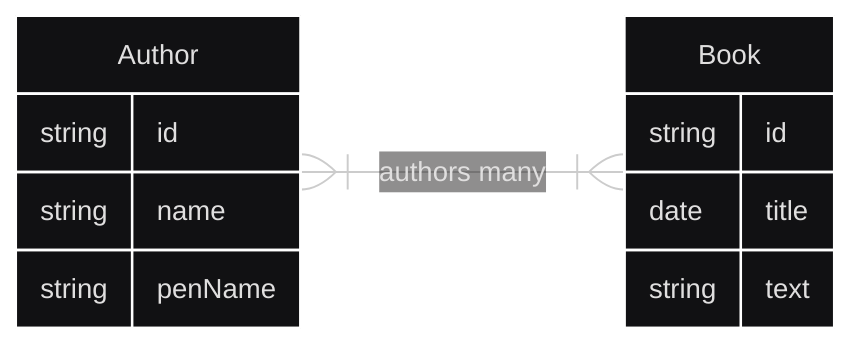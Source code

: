 ---
config:
  theme: redux-dark
---
erDiagram
	direction LR
	Author {
		string id  ""  
		string name  ""  
		string penName  ""  
	}
	Book {
		string id  ""  
		date title  ""  
		string text  ""  
	}
	Author}|--|{Book:"authors many"